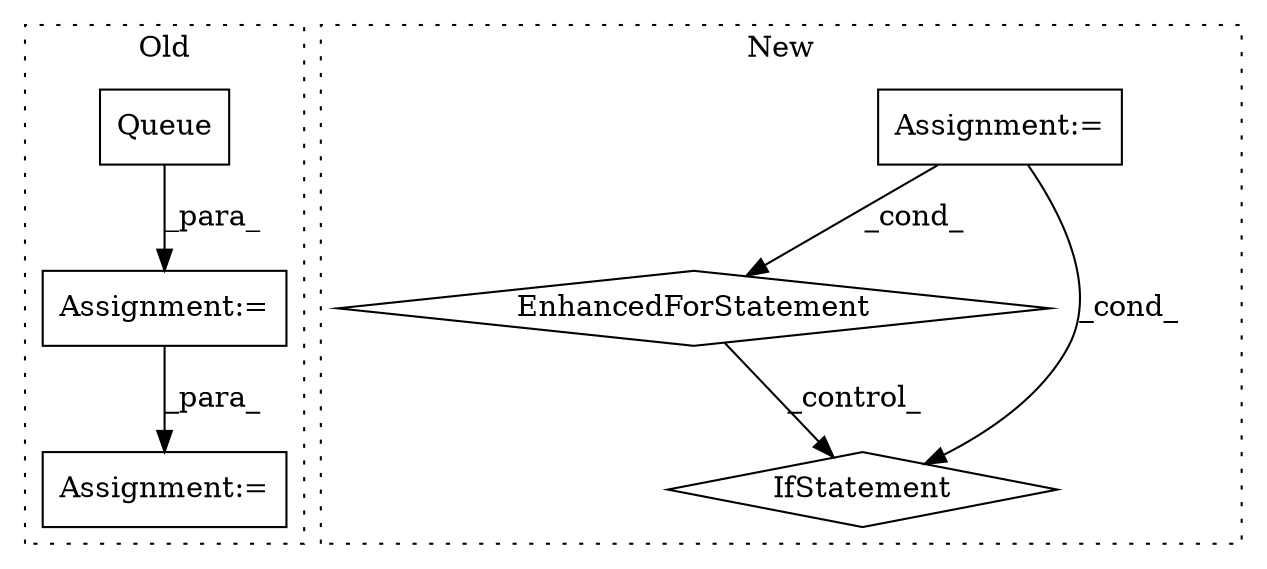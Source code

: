 digraph G {
subgraph cluster0 {
1 [label="Queue" a="32" s="7056" l="7" shape="box"];
3 [label="Assignment:=" a="7" s="7055" l="1" shape="box"];
5 [label="Assignment:=" a="7" s="7081" l="1" shape="box"];
label = "Old";
style="dotted";
}
subgraph cluster1 {
2 [label="EnhancedForStatement" a="70" s="7112,7221" l="57,2" shape="diamond"];
4 [label="Assignment:=" a="7" s="7100" l="4" shape="box"];
6 [label="IfStatement" a="25" s="7233,7242" l="4,2" shape="diamond"];
label = "New";
style="dotted";
}
1 -> 3 [label="_para_"];
2 -> 6 [label="_control_"];
3 -> 5 [label="_para_"];
4 -> 2 [label="_cond_"];
4 -> 6 [label="_cond_"];
}